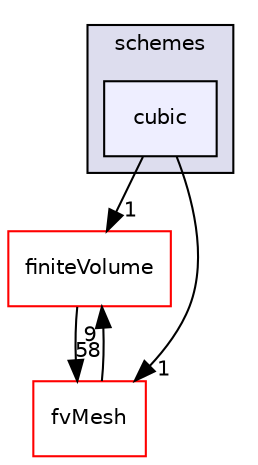 digraph "src/finiteVolume/interpolation/surfaceInterpolation/schemes/cubic" {
  bgcolor=transparent;
  compound=true
  node [ fontsize="10", fontname="Helvetica"];
  edge [ labelfontsize="10", labelfontname="Helvetica"];
  subgraph clusterdir_deb7d71175aa940c147966c547ebcb7e {
    graph [ bgcolor="#ddddee", pencolor="black", label="schemes" fontname="Helvetica", fontsize="10", URL="dir_deb7d71175aa940c147966c547ebcb7e.html"]
  dir_ea3592f82d82f29081b17d0b0c08ef9f [shape=box, label="cubic", style="filled", fillcolor="#eeeeff", pencolor="black", URL="dir_ea3592f82d82f29081b17d0b0c08ef9f.html"];
  }
  dir_2ea871e4defbdbd60808750cae643c63 [shape=box label="finiteVolume" color="red" URL="dir_2ea871e4defbdbd60808750cae643c63.html"];
  dir_c382fa095c9c33d8673c0dd60aaef275 [shape=box label="fvMesh" color="red" URL="dir_c382fa095c9c33d8673c0dd60aaef275.html"];
  dir_ea3592f82d82f29081b17d0b0c08ef9f->dir_2ea871e4defbdbd60808750cae643c63 [headlabel="1", labeldistance=1.5 headhref="dir_001226_001059.html"];
  dir_ea3592f82d82f29081b17d0b0c08ef9f->dir_c382fa095c9c33d8673c0dd60aaef275 [headlabel="1", labeldistance=1.5 headhref="dir_001226_001120.html"];
  dir_2ea871e4defbdbd60808750cae643c63->dir_c382fa095c9c33d8673c0dd60aaef275 [headlabel="58", labeldistance=1.5 headhref="dir_001059_001120.html"];
  dir_c382fa095c9c33d8673c0dd60aaef275->dir_2ea871e4defbdbd60808750cae643c63 [headlabel="9", labeldistance=1.5 headhref="dir_001120_001059.html"];
}
